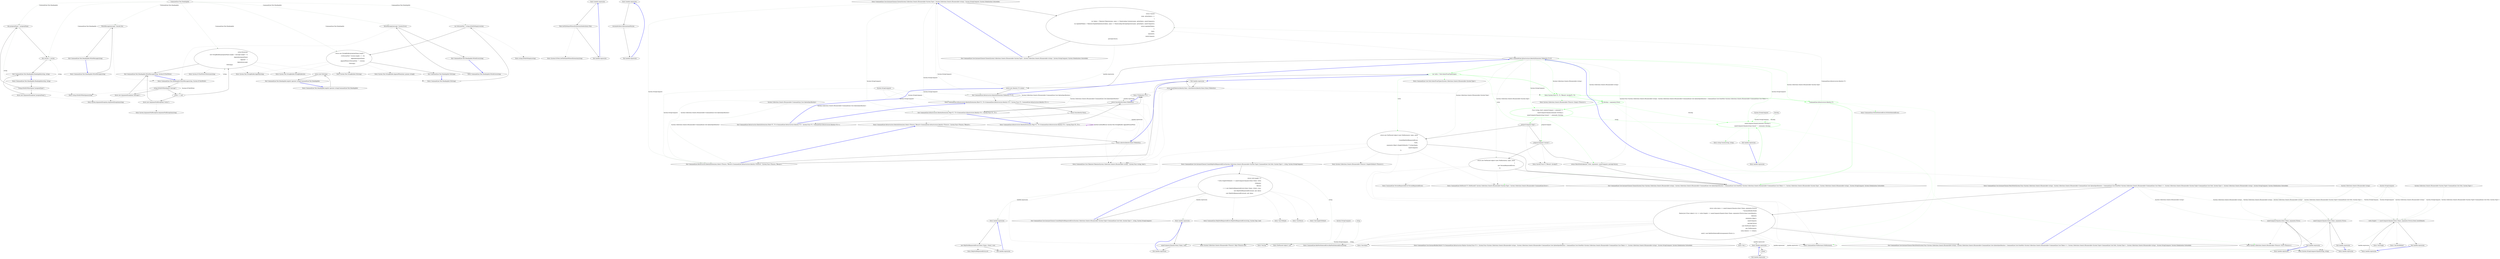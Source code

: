 digraph  {
n42 [label="CommandLine.Text.HeadingInfo", span=""];
n0 [label="Entry CommandLine.Text.HeadingInfo.HeadingInfo(string, string)", span="27-27", cluster="CommandLine.Text.HeadingInfo.HeadingInfo(string, string)"];
n1 [label="string.IsNullOrWhiteSpace(''programName'')", span="29-29", cluster="CommandLine.Text.HeadingInfo.HeadingInfo(string, string)"];
n3 [label="this.programName = programName", span="31-31", cluster="CommandLine.Text.HeadingInfo.HeadingInfo(string, string)"];
n4 [label="this.version = version", span="32-32", cluster="CommandLine.Text.HeadingInfo.HeadingInfo(string, string)"];
n2 [label="throw new ArgumentException(''programName'');", span="29-29", cluster="CommandLine.Text.HeadingInfo.HeadingInfo(string, string)"];
n6 [label="Entry string.IsNullOrWhiteSpace(string)", span="0-0", cluster="string.IsNullOrWhiteSpace(string)"];
n5 [label="Exit CommandLine.Text.HeadingInfo.HeadingInfo(string, string)", span="27-27", cluster="CommandLine.Text.HeadingInfo.HeadingInfo(string, string)"];
n7 [label="Entry System.ArgumentException.ArgumentException(string)", span="0-0", cluster="System.ArgumentException.ArgumentException(string)"];
n8 [label="Entry lambda expression", span="59-59", cluster="lambda expression"];
n9 [label="Path.GetFileNameWithoutExtension(titleAttribute.Title)", span="59-59", cluster="lambda expression"];
n10 [label="Exit lambda expression", span="59-59", cluster="lambda expression"];
n11 [label="Entry System.IO.Path.GetFileNameWithoutExtension(string)", span="0-0", cluster="System.IO.Path.GetFileNameWithoutExtension(string)"];
n12 [label="Entry lambda expression", span="63-63", cluster="lambda expression"];
n13 [label="versionAttribute.InformationalVersion", span="63-63", cluster="lambda expression"];
n14 [label="Exit lambda expression", span="63-63", cluster="lambda expression"];
n15 [label="Entry CommandLine.Text.HeadingInfo.implicit operator string(CommandLine.Text.HeadingInfo)", span="74-74", cluster="CommandLine.Text.HeadingInfo.implicit operator string(CommandLine.Text.HeadingInfo)"];
n16 [label="return info.ToString();", span="76-76", cluster="CommandLine.Text.HeadingInfo.implicit operator string(CommandLine.Text.HeadingInfo)"];
n17 [label="Exit CommandLine.Text.HeadingInfo.implicit operator string(CommandLine.Text.HeadingInfo)", span="74-74", cluster="CommandLine.Text.HeadingInfo.implicit operator string(CommandLine.Text.HeadingInfo)"];
n18 [label="Entry CommandLine.Text.HeadingInfo.ToString()", span="83-83", cluster="CommandLine.Text.HeadingInfo.ToString()"];
n19 [label="var isVersionNull = string.IsNullOrEmpty(version)", span="85-85", cluster="CommandLine.Text.HeadingInfo.ToString()"];
n20 [label="return new StringBuilder(programName.Length +\r\n                    (!isVersionNull ? version.Length + 1 : 0))\r\n                .Append(programName)\r\n                .AppendWhen(!isVersionNull, '' '', version)\r\n                .ToString();", span="86-90", cluster="CommandLine.Text.HeadingInfo.ToString()"];
n22 [label="Entry string.IsNullOrEmpty(string)", span="0-0", cluster="string.IsNullOrEmpty(string)"];
n21 [label="Exit CommandLine.Text.HeadingInfo.ToString()", span="83-83", cluster="CommandLine.Text.HeadingInfo.ToString()"];
n23 [label="Entry System.Text.StringBuilder.StringBuilder(int)", span="0-0", cluster="System.Text.StringBuilder.StringBuilder(int)"];
n24 [label="Entry System.Text.StringBuilder.Append(string)", span="0-0", cluster="System.Text.StringBuilder.Append(string)"];
n25 [label="Entry System.Text.StringBuilder.AppendWhen(bool, params string[])", span="9-9", cluster="System.Text.StringBuilder.AppendWhen(bool, params string[])"];
n26 [label="Entry System.Text.StringBuilder.ToString()", span="0-0", cluster="System.Text.StringBuilder.ToString()"];
n27 [label="Entry CommandLine.Text.HeadingInfo.WriteMessage(string, System.IO.TextWriter)", span="101-101", cluster="CommandLine.Text.HeadingInfo.WriteMessage(string, System.IO.TextWriter)"];
n28 [label="string.IsNullOrWhiteSpace(''message'')", span="103-103", cluster="CommandLine.Text.HeadingInfo.WriteMessage(string, System.IO.TextWriter)"];
n30 [label="writer == null", span="104-104", cluster="CommandLine.Text.HeadingInfo.WriteMessage(string, System.IO.TextWriter)"];
n32 [label="writer.WriteLine(\r\n                new StringBuilder(programName.Length + message.Length + 2)\r\n                    .Append(programName)\r\n                    .Append('': '')\r\n                    .Append(message)\r\n                    .ToString())", span="106-111", cluster="CommandLine.Text.HeadingInfo.WriteMessage(string, System.IO.TextWriter)"];
n29 [label="throw new ArgumentException(''message'');", span="103-103", cluster="CommandLine.Text.HeadingInfo.WriteMessage(string, System.IO.TextWriter)"];
n31 [label="throw new ArgumentNullException(''writer'');", span="104-104", cluster="CommandLine.Text.HeadingInfo.WriteMessage(string, System.IO.TextWriter)"];
n33 [label="Exit CommandLine.Text.HeadingInfo.WriteMessage(string, System.IO.TextWriter)", span="101-101", cluster="CommandLine.Text.HeadingInfo.WriteMessage(string, System.IO.TextWriter)"];
n34 [label="Entry System.ArgumentNullException.ArgumentNullException(string)", span="0-0", cluster="System.ArgumentNullException.ArgumentNullException(string)"];
n35 [label="Entry System.IO.TextWriter.WriteLine(string)", span="0-0", cluster="System.IO.TextWriter.WriteLine(string)"];
n36 [label="Entry CommandLine.Text.HeadingInfo.WriteMessage(string)", span="120-120", cluster="CommandLine.Text.HeadingInfo.WriteMessage(string)"];
n37 [label="WriteMessage(message, Console.Out)", span="122-122", cluster="CommandLine.Text.HeadingInfo.WriteMessage(string)"];
n38 [label="Exit CommandLine.Text.HeadingInfo.WriteMessage(string)", span="120-120", cluster="CommandLine.Text.HeadingInfo.WriteMessage(string)"];
n39 [label="Entry CommandLine.Text.HeadingInfo.WriteError(string)", span="131-131", cluster="CommandLine.Text.HeadingInfo.WriteError(string)"];
n40 [label="WriteMessage(message, Console.Error)", span="133-133", cluster="CommandLine.Text.HeadingInfo.WriteError(string)"];
n41 [label="Exit CommandLine.Text.HeadingInfo.WriteError(string)", span="131-131", cluster="CommandLine.Text.HeadingInfo.WriteError(string)"];
m0_0 [label="Entry CommandLine.Core.InstanceChooser.Choose(System.Collections.Generic.IEnumerable<System.Type>, System.Collections.Generic.IEnumerable<string>, System.StringComparer, System.Globalization.CultureInfo)", span="12-12", cluster="CommandLine.Core.InstanceChooser.Choose(System.Collections.Generic.IEnumerable<System.Type>, System.Collections.Generic.IEnumerable<string>, System.StringComparer, System.Globalization.CultureInfo)", file="StringBuilderExtensions.cs"];
m0_1 [label="return Choose(\r\n                (args, optionSpecs) =>\r\n                    {\r\n                        var tokens = Tokenizer.Tokenize(args, name => NameLookup.Contains(name, optionSpecs, nameComparer));\r\n                        var explodedTokens = Tokenizer.ExplodeOptionList(tokens, name => NameLookup.HavingSeparator(name, optionSpecs, nameComparer));\r\n                        return explodedTokens;\r\n                    },\r\n                types,\r\n                arguments,\r\n                nameComparer,\r\n                parsingCulture);", span="18-28", cluster="CommandLine.Core.InstanceChooser.Choose(System.Collections.Generic.IEnumerable<System.Type>, System.Collections.Generic.IEnumerable<string>, System.StringComparer, System.Globalization.CultureInfo)", file="StringBuilderExtensions.cs"];
m0_2 [label="Exit CommandLine.Core.InstanceChooser.Choose(System.Collections.Generic.IEnumerable<System.Type>, System.Collections.Generic.IEnumerable<string>, System.StringComparer, System.Globalization.CultureInfo)", span="12-12", cluster="CommandLine.Core.InstanceChooser.Choose(System.Collections.Generic.IEnumerable<System.Type>, System.Collections.Generic.IEnumerable<string>, System.StringComparer, System.Globalization.CultureInfo)", file="StringBuilderExtensions.cs"];
m0_71 [label="Entry Unk.SingleOrDefault", span="", cluster="Unk.SingleOrDefault", file="StringBuilderExtensions.cs"];
m0_10 [label="Entry CommandLine.Infrastructure.IdentityExtensions.Map<T1, T2>(CommandLine.Infrastructure.Identity<T1>, System.Func<T1, T2>)", span="33-33", cluster="CommandLine.Infrastructure.IdentityExtensions.Map<T1, T2>(CommandLine.Infrastructure.Identity<T1>, System.Func<T1, T2>)", file="StringBuilderExtensions.cs"];
m0_31 [label="Entry System.Collections.Generic.IEnumerable<TSource>.Empty<TSource>()", span="62-62", cluster="System.Collections.Generic.IEnumerable<TSource>.Empty<TSource>()", file="StringBuilderExtensions.cs"];
m0_50 [label="Entry Unk.>", span="", cluster="Unk.>", file="StringBuilderExtensions.cs"];
m0_49 [label="Entry Unk.Any", span="", cluster="Unk.Any", file="StringBuilderExtensions.cs"];
m0_18 [label="return resultSelector(identity.Value, valueSelector(identity.Value).Value).ToIdentity();", span="49-49", cluster="CommandLine.Infrastructure.IdentityExtensions.SelectMany<TSource, TValue, TResult>(CommandLine.Infrastructure.Identity<TSource>, System.Func<TSource, CommandLine.Infrastructure.Identity<TValue>>, System.Func<TSource, TValue, TResult>)", file="StringBuilderExtensions.cs"];
m0_36 [label="Entry System.Func<T, TResult>.Invoke(T)", span="0-0", cluster="System.Func<T, TResult>.Invoke(T)", file="StringBuilderExtensions.cs"];
m0_9 [label="Entry CommandLine.Core.Tokenizer.Tokenize(System.Collections.Generic.IEnumerable<string>, System.Func<string, bool>)", span="11-11", cluster="CommandLine.Core.Tokenizer.Tokenize(System.Collections.Generic.IEnumerable<string>, System.Func<string, bool>)", file="StringBuilderExtensions.cs"];
m0_32 [label="Entry CommandLine.NotParsed<T>.NotParsed(T, System.Collections.Generic.IEnumerable<System.Type>, System.Collections.Generic.IEnumerable<CommandLine.Error>)", span="136-136", cluster="CommandLine.NotParsed<T>.NotParsed(T, System.Collections.Generic.IEnumerable<System.Type>, System.Collections.Generic.IEnumerable<CommandLine.Error>)", file="StringBuilderExtensions.cs"];
m0_39 [label="Entry CommandLine.Core.InstanceChooser.CreateHelpVerbRequestedError(System.Collections.Generic.IEnumerable<System.Tuple<CommandLine.Core.Verb, System.Type>>, string, System.StringComparer)", span="93-93", cluster="CommandLine.Core.InstanceChooser.CreateHelpVerbRequestedError(System.Collections.Generic.IEnumerable<System.Tuple<CommandLine.Core.Verb, System.Type>>, string, System.StringComparer)", file="StringBuilderExtensions.cs"];
m0_69 [label="return verb.Length > 0\r\n                      ? verbs.SingleOrDefault(v => nameComparer.Equals(v.Item1.Name, verb))\r\n                             .ToMaybe()\r\n                             .Return(\r\n                                 v => new HelpVerbRequestedError(v.Item1.Name, v.Item2, true),\r\n                                 new HelpVerbRequestedError(null, null, false))\r\n                      : new HelpVerbRequestedError(null, null, false);", span="98-104", cluster="CommandLine.Core.InstanceChooser.CreateHelpVerbRequestedError(System.Collections.Generic.IEnumerable<System.Tuple<CommandLine.Core.Verb, System.Type>>, string, System.StringComparer)", file="StringBuilderExtensions.cs"];
m0_70 [label="Exit CommandLine.Core.InstanceChooser.CreateHelpVerbRequestedError(System.Collections.Generic.IEnumerable<System.Tuple<CommandLine.Core.Verb, System.Type>>, string, System.StringComparer)", span="93-93", cluster="CommandLine.Core.InstanceChooser.CreateHelpVerbRequestedError(System.Collections.Generic.IEnumerable<System.Tuple<CommandLine.Core.Verb, System.Type>>, string, System.StringComparer)", file="StringBuilderExtensions.cs"];
m0_52 [label="Entry NotParsed<object>.cstr", span="", cluster="NotParsed<object>.cstr", file="StringBuilderExtensions.cs"];
m0_54 [label="Entry CommandLine.BadVerbSelectedError.BadVerbSelectedError(string)", span="346-346", cluster="CommandLine.BadVerbSelectedError.BadVerbSelectedError(string)", file="StringBuilderExtensions.cs"];
m0_73 [label="Entry CommandLine.HelpVerbRequestedError.HelpVerbRequestedError(string, System.Type, bool)", span="372-372", cluster="CommandLine.HelpVerbRequestedError.HelpVerbRequestedError(string, System.Type, bool)", file="StringBuilderExtensions.cs"];
m0_17 [label="Exit lambda expression", span="22-22", cluster="lambda expression", file="StringBuilderExtensions.cs"];
m0_19 [label="var verbs = Verb.SelectFromTypes(types)", span="38-38", cluster="CommandLine.Core.InstanceChooser.Choose(System.Func<System.Collections.Generic.IEnumerable<string>, System.Collections.Generic.IEnumerable<CommandLine.Core.OptionSpecification>, CommandLine.Core.StatePair<System.Collections.Generic.IEnumerable<CommandLine.Core.Token>>>, System.Collections.Generic.IEnumerable<System.Type>, System.Collections.Generic.IEnumerable<string>, System.StringComparer, System.Globalization.CultureInfo)", file="StringBuilderExtensions.cs", color=green, community=0];
m0_3 [label="Entry CommandLine.Infrastructure.IdentityExtensions.ToIdentity<T>(T)", span="23-23", cluster="CommandLine.Infrastructure.IdentityExtensions.ToIdentity<T>(T)", file="StringBuilderExtensions.cs"];
m0_20 [label="Entry System.Func<T1, T2, TResult>.Invoke(T1, T2)", span="0-0", cluster="System.Func<T1, T2, TResult>.Invoke(T1, T2)", color=green, community=0, file="StringBuilderExtensions.cs"];
m0_25 [label="return new NotParsed<object>(new NullInstance(), types, new[]\r\n                    {\r\n                        CreateHelpVerbRequestedError(\r\n                            verbs,\r\n                            arguments.Skip(1).SingleOrDefault() ?? string.Empty,\r\n                            nameComparer)\r\n                    });", span="53-59", cluster="CommandLine.Core.InstanceChooser.Choose(System.Func<System.Collections.Generic.IEnumerable<string>, System.Collections.Generic.IEnumerable<CommandLine.Core.OptionSpecification>, CommandLine.Core.StatePair<System.Collections.Generic.IEnumerable<CommandLine.Core.Token>>>, System.Collections.Generic.IEnumerable<System.Type>, System.Collections.Generic.IEnumerable<string>, System.StringComparer, System.Globalization.CultureInfo)", file="StringBuilderExtensions.cs"];
m0_28 [label="return MatchVerb(tokenizer, verbs, arguments, nameComparer, parsingCulture);", span="70-70", cluster="CommandLine.Core.InstanceChooser.Choose(System.Func<System.Collections.Generic.IEnumerable<string>, System.Collections.Generic.IEnumerable<CommandLine.Core.OptionSpecification>, CommandLine.Core.StatePair<System.Collections.Generic.IEnumerable<CommandLine.Core.Token>>>, System.Collections.Generic.IEnumerable<System.Type>, System.Collections.Generic.IEnumerable<string>, System.StringComparer, System.Globalization.CultureInfo)", file="StringBuilderExtensions.cs"];
m0_21 [label="CommandLine.Infrastructure.Identity<T>", span="", cluster="CommandLine.Core.InstanceChooser.Choose(System.Func<System.Collections.Generic.IEnumerable<string>, System.Collections.Generic.IEnumerable<CommandLine.Core.OptionSpecification>, CommandLine.Core.StatePair<System.Collections.Generic.IEnumerable<CommandLine.Core.Token>>>, System.Collections.Generic.IEnumerable<System.Type>, System.Collections.Generic.IEnumerable<string>, System.StringComparer, System.Globalization.CultureInfo)", color=green, community=0, file="StringBuilderExtensions.cs"];
m0_22 [label="var firstArg = arguments.First()", span="45-45", cluster="CommandLine.Core.InstanceChooser.Choose(System.Func<System.Collections.Generic.IEnumerable<string>, System.Collections.Generic.IEnumerable<CommandLine.Core.OptionSpecification>, CommandLine.Core.StatePair<System.Collections.Generic.IEnumerable<CommandLine.Core.Token>>>, System.Collections.Generic.IEnumerable<System.Type>, System.Collections.Generic.IEnumerable<string>, System.StringComparer, System.Globalization.CultureInfo)", color=green, community=0, file="StringBuilderExtensions.cs"];
m0_23 [label="Func<string, bool> preprocCompare = command =>\r\n                    nameComparer.Equals(command, firstArg) ||\r\n                    nameComparer.Equals(string.Concat(''--'', command), firstArg)", span="47-49", cluster="CommandLine.Core.InstanceChooser.Choose(System.Func<System.Collections.Generic.IEnumerable<string>, System.Collections.Generic.IEnumerable<CommandLine.Core.OptionSpecification>, CommandLine.Core.StatePair<System.Collections.Generic.IEnumerable<CommandLine.Core.Token>>>, System.Collections.Generic.IEnumerable<System.Type>, System.Collections.Generic.IEnumerable<string>, System.StringComparer, System.Globalization.CultureInfo)", color=green, community=0, file="StringBuilderExtensions.cs"];
m0_24 [label="preprocCompare(''help'')", span="51-51", cluster="CommandLine.Core.InstanceChooser.Choose(System.Func<System.Collections.Generic.IEnumerable<string>, System.Collections.Generic.IEnumerable<CommandLine.Core.OptionSpecification>, CommandLine.Core.StatePair<System.Collections.Generic.IEnumerable<CommandLine.Core.Token>>>, System.Collections.Generic.IEnumerable<System.Type>, System.Collections.Generic.IEnumerable<string>, System.StringComparer, System.Globalization.CultureInfo)", file="StringBuilderExtensions.cs"];
m0_26 [label="preprocCompare(''version'')", span="62-62", cluster="CommandLine.Core.InstanceChooser.Choose(System.Func<System.Collections.Generic.IEnumerable<string>, System.Collections.Generic.IEnumerable<CommandLine.Core.OptionSpecification>, CommandLine.Core.StatePair<System.Collections.Generic.IEnumerable<CommandLine.Core.Token>>>, System.Collections.Generic.IEnumerable<System.Type>, System.Collections.Generic.IEnumerable<string>, System.StringComparer, System.Globalization.CultureInfo)", file="StringBuilderExtensions.cs"];
m0_27 [label="return new NotParsed<object>(new NullInstance(), types, new[]\r\n                    {\r\n                        new VersionRequestedError()\r\n                    });", span="64-67", cluster="CommandLine.Core.InstanceChooser.Choose(System.Func<System.Collections.Generic.IEnumerable<string>, System.Collections.Generic.IEnumerable<CommandLine.Core.OptionSpecification>, CommandLine.Core.StatePair<System.Collections.Generic.IEnumerable<CommandLine.Core.Token>>>, System.Collections.Generic.IEnumerable<System.Type>, System.Collections.Generic.IEnumerable<string>, System.StringComparer, System.Globalization.CultureInfo)", file="StringBuilderExtensions.cs"];
m0_29 [label="Exit CommandLine.Core.InstanceChooser.Choose(System.Func<System.Collections.Generic.IEnumerable<string>, System.Collections.Generic.IEnumerable<CommandLine.Core.OptionSpecification>, CommandLine.Core.StatePair<System.Collections.Generic.IEnumerable<CommandLine.Core.Token>>>, System.Collections.Generic.IEnumerable<System.Type>, System.Collections.Generic.IEnumerable<string>, System.StringComparer, System.Globalization.CultureInfo)", span="31-31", cluster="CommandLine.Core.InstanceChooser.Choose(System.Func<System.Collections.Generic.IEnumerable<string>, System.Collections.Generic.IEnumerable<CommandLine.Core.OptionSpecification>, CommandLine.Core.StatePair<System.Collections.Generic.IEnumerable<CommandLine.Core.Token>>>, System.Collections.Generic.IEnumerable<System.Type>, System.Collections.Generic.IEnumerable<string>, System.StringComparer, System.Globalization.CultureInfo)", file="StringBuilderExtensions.cs"];
m0_14 [label="Entry CommandLine.Infrastructure.IdentityExtensions.Select<TSource, TResult>(CommandLine.Infrastructure.Identity<TSource>, System.Func<TSource, TResult>)", span="38-38", cluster="CommandLine.Infrastructure.IdentityExtensions.Select<TSource, TResult>(CommandLine.Infrastructure.Identity<TSource>, System.Func<TSource, TResult>)", file="StringBuilderExtensions.cs"];
m0_40 [label="Entry CommandLine.VersionRequestedError.VersionRequestedError()", span="421-421", cluster="CommandLine.VersionRequestedError.VersionRequestedError()", file="StringBuilderExtensions.cs"];
m0_45 [label="Entry System.StringComparer.Equals(string, string)", span="0-0", cluster="System.StringComparer.Equals(string, string)", file="StringBuilderExtensions.cs"];
m0_72 [label="Entry Unk.ToMaybe", span="", cluster="Unk.ToMaybe", file="StringBuilderExtensions.cs"];
m0_61 [label="Entry Unk.Single", span="", cluster="Unk.Single", file="StringBuilderExtensions.cs"];
m0_46 [label="Entry string.Concat(string, string)", span="0-0", cluster="string.Concat(string, string)", file="StringBuilderExtensions.cs"];
m0_15 [label="return selector(identity.Value).ToIdentity();", span="41-41", cluster="CommandLine.Infrastructure.IdentityExtensions.Select<TSource, TResult>(CommandLine.Infrastructure.Identity<TSource>, System.Func<TSource, TResult>)", file="StringBuilderExtensions.cs"];
m0_43 [label="nameComparer.Equals(command, firstArg) ||\r\n                    nameComparer.Equals(string.Concat(''--'', command), firstArg)", span="48-49", cluster="lambda expression", color=green, community=0, file="StringBuilderExtensions.cs"];
m0_42 [label="Entry lambda expression", span="47-49", cluster="lambda expression", file="StringBuilderExtensions.cs"];
m0_44 [label="Exit lambda expression", span="47-49", cluster="lambda expression", file="StringBuilderExtensions.cs"];
m0_56 [label="nameComparer.Equals(a.Item1.Name, arguments.First())", span="80-80", cluster="lambda expression", file="StringBuilderExtensions.cs"];
m0_64 [label="nameComparer.Equals(v.Item1.Name, arguments.First())", span="82-82", cluster="lambda expression", file="StringBuilderExtensions.cs"];
m0_76 [label="nameComparer.Equals(v.Item1.Name, verb)", span="99-99", cluster="lambda expression", file="StringBuilderExtensions.cs"];
m0_4 [label="return new Identity<T>(value);", span="25-25", cluster="CommandLine.Infrastructure.IdentityExtensions.ToIdentity<T>(T)", file="StringBuilderExtensions.cs"];
m0_59 [label="verbs.Single(v => nameComparer.Equals(v.Item1.Name, arguments.First())).Item2.AutoDefault()", span="82-82", cluster="lambda expression", file="StringBuilderExtensions.cs"];
m0_55 [label="Entry lambda expression", span="80-80", cluster="lambda expression", file="StringBuilderExtensions.cs"];
m0_58 [label="Entry lambda expression", span="82-82", cluster="lambda expression", file="StringBuilderExtensions.cs"];
m0_66 [label="Entry lambda expression", span="89-89", cluster="lambda expression", file="StringBuilderExtensions.cs"];
m0_57 [label="Exit lambda expression", span="80-80", cluster="lambda expression", file="StringBuilderExtensions.cs"];
m0_63 [label="Entry lambda expression", span="82-82", cluster="lambda expression", file="StringBuilderExtensions.cs"];
m0_65 [label="Exit lambda expression", span="82-82", cluster="lambda expression", file="StringBuilderExtensions.cs"];
m0_75 [label="Entry lambda expression", span="99-99", cluster="lambda expression", file="StringBuilderExtensions.cs"];
m0_77 [label="Exit lambda expression", span="99-99", cluster="lambda expression", file="StringBuilderExtensions.cs"];
m0_5 [label="Exit CommandLine.Infrastructure.IdentityExtensions.ToIdentity<T>(T)", span="23-23", cluster="CommandLine.Infrastructure.IdentityExtensions.ToIdentity<T>(T)", file="StringBuilderExtensions.cs"];
m0_12 [label="Exit CommandLine.Infrastructure.IdentityExtensions.Map<T1, T2>(CommandLine.Infrastructure.Identity<T1>, System.Func<T1, T2>)", span="33-33", cluster="CommandLine.Infrastructure.IdentityExtensions.Map<T1, T2>(CommandLine.Infrastructure.Identity<T1>, System.Func<T1, T2>)", file="StringBuilderExtensions.cs"];
m0_6 [label="Entry CommandLine.Infrastructure.IdentityExtensions.Bind<T1, T2>(CommandLine.Infrastructure.Identity<T1>, System.Func<T1, CommandLine.Infrastructure.Identity<T2>>)", span="28-28", cluster="CommandLine.Infrastructure.IdentityExtensions.Bind<T1, T2>(CommandLine.Infrastructure.Identity<T1>, System.Func<T1, CommandLine.Infrastructure.Identity<T2>>)", file="StringBuilderExtensions.cs"];
m0_16 [label="Exit CommandLine.Infrastructure.IdentityExtensions.Select<TSource, TResult>(CommandLine.Infrastructure.Identity<TSource>, System.Func<TSource, TResult>)", span="38-38", cluster="CommandLine.Infrastructure.IdentityExtensions.Select<TSource, TResult>(CommandLine.Infrastructure.Identity<TSource>, System.Func<TSource, TResult>)", file="StringBuilderExtensions.cs"];
m0_8 [label="Exit CommandLine.Infrastructure.IdentityExtensions.Bind<T1, T2>(CommandLine.Infrastructure.Identity<T1>, System.Func<T1, CommandLine.Infrastructure.Identity<T2>>)", span="28-28", cluster="CommandLine.Infrastructure.IdentityExtensions.Bind<T1, T2>(CommandLine.Infrastructure.Identity<T1>, System.Func<T1, CommandLine.Infrastructure.Identity<T2>>)", file="StringBuilderExtensions.cs"];
m0_78 [label="Entry lambda expression", span="102-102", cluster="lambda expression", file="StringBuilderExtensions.cs"];
m0_60 [label="Exit lambda expression", span="82-82", cluster="lambda expression", file="StringBuilderExtensions.cs"];
m0_68 [label="Exit lambda expression", span="89-89", cluster="lambda expression", file="StringBuilderExtensions.cs"];
m0_67 [label="v.Item2", span="89-89", cluster="lambda expression", file="StringBuilderExtensions.cs"];
m0_11 [label="return func(identity.Value).ToIdentity();", span="35-35", cluster="CommandLine.Infrastructure.IdentityExtensions.Map<T1, T2>(CommandLine.Infrastructure.Identity<T1>, System.Func<T1, T2>)", file="StringBuilderExtensions.cs"];
m0_13 [label="Entry T.ToIdentity<T>()", span="23-23", cluster="T.ToIdentity<T>()", file="StringBuilderExtensions.cs"];
m0_7 [label="return func(identity.Value);", span="30-30", cluster="CommandLine.Infrastructure.IdentityExtensions.Bind<T1, T2>(CommandLine.Infrastructure.Identity<T1>, System.Func<T1, CommandLine.Infrastructure.Identity<T2>>)", file="StringBuilderExtensions.cs"];
m0_79 [label="new HelpVerbRequestedError(v.Item1.Name, v.Item2, true)", span="102-102", cluster="lambda expression", file="StringBuilderExtensions.cs"];
m0_80 [label="Exit lambda expression", span="102-102", cluster="lambda expression", file="StringBuilderExtensions.cs"];
m0_35 [label="Entry System.Collections.Generic.IEnumerable<TSource>.First<TSource>()", span="0-0", cluster="System.Collections.Generic.IEnumerable<TSource>.First<TSource>()", file="StringBuilderExtensions.cs"];
m0_37 [label="Entry System.Collections.Generic.IEnumerable<TSource>.Skip<TSource>(int)", span="0-0", cluster="System.Collections.Generic.IEnumerable<TSource>.Skip<TSource>(int)", file="StringBuilderExtensions.cs"];
m0_53 [label="Entry Unk.Select", span="", cluster="Unk.Select", file="StringBuilderExtensions.cs"];
m0_34 [label="Entry CommandLine.NoVerbSelectedError.NoVerbSelectedError()", span="410-410", cluster="CommandLine.NoVerbSelectedError.NoVerbSelectedError()", file="StringBuilderExtensions.cs"];
m0_41 [label="Entry CommandLine.Core.InstanceChooser.MatchVerb(System.Func<System.Collections.Generic.IEnumerable<string>, System.Collections.Generic.IEnumerable<CommandLine.Core.OptionSpecification>, CommandLine.Core.StatePair<System.Collections.Generic.IEnumerable<CommandLine.Core.Token>>>, System.Collections.Generic.IEnumerable<System.Tuple<CommandLine.Core.Verb, System.Type>>, System.Collections.Generic.IEnumerable<string>, System.StringComparer, System.Globalization.CultureInfo)", span="73-73", cluster="CommandLine.Core.InstanceChooser.MatchVerb(System.Func<System.Collections.Generic.IEnumerable<string>, System.Collections.Generic.IEnumerable<CommandLine.Core.OptionSpecification>, CommandLine.Core.StatePair<System.Collections.Generic.IEnumerable<CommandLine.Core.Token>>>, System.Collections.Generic.IEnumerable<System.Tuple<CommandLine.Core.Verb, System.Type>>, System.Collections.Generic.IEnumerable<string>, System.StringComparer, System.Globalization.CultureInfo)", file="StringBuilderExtensions.cs"];
m0_47 [label="return verbs.Any(a => nameComparer.Equals(a.Item1.Name, arguments.First()))\r\n                ? InstanceBuilder.Build(\r\n                    Maybe.Just<Func<object>>(() => verbs.Single(v => nameComparer.Equals(v.Item1.Name, arguments.First())).Item2.AutoDefault()),\r\n                    tokenizer,\r\n                    arguments.Skip(1),\r\n                    nameComparer,\r\n                    parsingCulture)\r\n                : new NotParsed<object>(\r\n                    new NullInstance(),\r\n                    verbs.Select(v => v.Item2),\r\n                    new[] { new BadVerbSelectedError(arguments.First()) });", span="80-90", cluster="CommandLine.Core.InstanceChooser.MatchVerb(System.Func<System.Collections.Generic.IEnumerable<string>, System.Collections.Generic.IEnumerable<CommandLine.Core.OptionSpecification>, CommandLine.Core.StatePair<System.Collections.Generic.IEnumerable<CommandLine.Core.Token>>>, System.Collections.Generic.IEnumerable<System.Tuple<CommandLine.Core.Verb, System.Type>>, System.Collections.Generic.IEnumerable<string>, System.StringComparer, System.Globalization.CultureInfo)", file="StringBuilderExtensions.cs"];
m0_48 [label="Exit CommandLine.Core.InstanceChooser.MatchVerb(System.Func<System.Collections.Generic.IEnumerable<string>, System.Collections.Generic.IEnumerable<CommandLine.Core.OptionSpecification>, CommandLine.Core.StatePair<System.Collections.Generic.IEnumerable<CommandLine.Core.Token>>>, System.Collections.Generic.IEnumerable<System.Tuple<CommandLine.Core.Verb, System.Type>>, System.Collections.Generic.IEnumerable<string>, System.StringComparer, System.Globalization.CultureInfo)", span="73-73", cluster="CommandLine.Core.InstanceChooser.MatchVerb(System.Func<System.Collections.Generic.IEnumerable<string>, System.Collections.Generic.IEnumerable<CommandLine.Core.OptionSpecification>, CommandLine.Core.StatePair<System.Collections.Generic.IEnumerable<CommandLine.Core.Token>>>, System.Collections.Generic.IEnumerable<System.Tuple<CommandLine.Core.Verb, System.Type>>, System.Collections.Generic.IEnumerable<string>, System.StringComparer, System.Globalization.CultureInfo)", file="StringBuilderExtensions.cs"];
m0_74 [label="Entry Unk.Return", span="", cluster="Unk.Return", file="StringBuilderExtensions.cs"];
m0_62 [label="Entry Unk.AutoDefault", span="", cluster="Unk.AutoDefault", file="StringBuilderExtensions.cs"];
m0_33 [label="Entry CommandLine.NullInstance.NullInstance()", span="9-9", cluster="CommandLine.NullInstance.NullInstance()", file="StringBuilderExtensions.cs"];
m0_51 [label="Entry CommandLine.Core.InstanceBuilder.Build<T>(CommandLine.Infrastructure.Maybe<System.Func<T>>, System.Func<System.Collections.Generic.IEnumerable<string>, System.Collections.Generic.IEnumerable<CommandLine.Core.OptionSpecification>, CommandLine.Core.StatePair<System.Collections.Generic.IEnumerable<CommandLine.Core.Token>>>, System.Collections.Generic.IEnumerable<string>, System.StringComparer, System.Globalization.CultureInfo)", span="34-34", cluster="CommandLine.Core.InstanceBuilder.Build<T>(CommandLine.Infrastructure.Maybe<System.Func<T>>, System.Func<System.Collections.Generic.IEnumerable<string>, System.Collections.Generic.IEnumerable<CommandLine.Core.OptionSpecification>, CommandLine.Core.StatePair<System.Collections.Generic.IEnumerable<CommandLine.Core.Token>>>, System.Collections.Generic.IEnumerable<string>, System.StringComparer, System.Globalization.CultureInfo)", file="StringBuilderExtensions.cs"];
m0_30 [label="Entry CommandLine.Core.Verb.SelectFromTypes(System.Collections.Generic.IEnumerable<System.Type>)", span="40-40", cluster="CommandLine.Core.Verb.SelectFromTypes(System.Collections.Generic.IEnumerable<System.Type>)", file="StringBuilderExtensions.cs"];
m0_38 [label="Entry System.Collections.Generic.IEnumerable<TSource>.SingleOrDefault<TSource>()", span="0-0", cluster="System.Collections.Generic.IEnumerable<TSource>.SingleOrDefault<TSource>()", file="StringBuilderExtensions.cs"];
m0_81 [label="Entry HelpVerbRequestedError.cstr", span="", cluster="HelpVerbRequestedError.cstr", file="StringBuilderExtensions.cs"];
m0_84 [label="System.StringComparer", span="", file="StringBuilderExtensions.cs"];
m0_85 [label=firstArg, span="", file="StringBuilderExtensions.cs"];
m0_86 [label="System.Collections.Generic.IEnumerable<string>", span="", file="StringBuilderExtensions.cs"];
m0_87 [label="System.StringComparer", span="", file="StringBuilderExtensions.cs"];
m0_89 [label=string, span="", file="StringBuilderExtensions.cs"];
m0_90 [label="System.StringComparer", span="", file="StringBuilderExtensions.cs"];
m0_88 [label="System.Collections.Generic.IEnumerable<System.Tuple<CommandLine.Core.Verb, System.Type>>", span="", file="StringBuilderExtensions.cs"];
m0_82 [label="System.StringComparer", span="", file="StringBuilderExtensions.cs"];
m0_83 [label="System.Collections.Generic.IEnumerable<CommandLine.Core.OptionSpecification>", span="", file="StringBuilderExtensions.cs"];
n42 -> n3  [key=1, style=dashed, color=darkseagreen4, label="CommandLine.Text.HeadingInfo"];
n42 -> n4  [key=1, style=dashed, color=darkseagreen4, label="CommandLine.Text.HeadingInfo"];
n42 -> n19  [key=1, style=dashed, color=darkseagreen4, label="CommandLine.Text.HeadingInfo"];
n42 -> n20  [key=1, style=dashed, color=darkseagreen4, label="CommandLine.Text.HeadingInfo"];
n42 -> n32  [key=1, style=dashed, color=darkseagreen4, label="CommandLine.Text.HeadingInfo"];
n42 -> n37  [key=1, style=dashed, color=darkseagreen4, label="CommandLine.Text.HeadingInfo"];
n42 -> n40  [key=1, style=dashed, color=darkseagreen4, label="CommandLine.Text.HeadingInfo"];
n0 -> n1  [key=0, style=solid];
n0 -> n3  [key=1, style=dashed, color=darkseagreen4, label=string];
n0 -> n4  [key=1, style=dashed, color=darkseagreen4, label=string];
n1 -> n2  [key=0, style=solid];
n1 -> n3  [key=0, style=solid];
n1 -> n6  [key=2, style=dotted];
n3 -> n4  [key=0, style=solid];
n4 -> n5  [key=0, style=solid];
n2 -> n5  [key=0, style=solid];
n2 -> n7  [key=2, style=dotted];
n5 -> n0  [key=0, style=bold, color=blue];
n8 -> n9  [key=0, style=solid];
n9 -> n10  [key=0, style=solid];
n9 -> n11  [key=2, style=dotted];
n10 -> n8  [key=0, style=bold, color=blue];
n12 -> n13  [key=0, style=solid];
n13 -> n14  [key=0, style=solid];
n14 -> n12  [key=0, style=bold, color=blue];
n15 -> n16  [key=0, style=solid];
n16 -> n17  [key=0, style=solid];
n16 -> n18  [key=2, style=dotted];
n17 -> n15  [key=0, style=bold, color=blue];
n18 -> n19  [key=0, style=solid];
n19 -> n20  [key=0, style=solid];
n19 -> n22  [key=2, style=dotted];
n20 -> n21  [key=0, style=solid];
n20 -> n23  [key=2, style=dotted];
n20 -> n24  [key=2, style=dotted];
n20 -> n25  [key=2, style=dotted];
n20 -> n26  [key=2, style=dotted];
n21 -> n18  [key=0, style=bold, color=blue];
n27 -> n28  [key=0, style=solid];
n27 -> n30  [key=1, style=dashed, color=darkseagreen4, label="System.IO.TextWriter"];
n27 -> n32  [key=1, style=dashed, color=darkseagreen4, label=string];
n28 -> n29  [key=0, style=solid];
n28 -> n30  [key=0, style=solid];
n28 -> n6  [key=2, style=dotted];
n30 -> n31  [key=0, style=solid];
n30 -> n32  [key=0, style=solid];
n32 -> n33  [key=0, style=solid];
n32 -> n23  [key=2, style=dotted];
n32 -> n24  [key=2, style=dotted];
n32 -> n26  [key=2, style=dotted];
n32 -> n35  [key=2, style=dotted];
n29 -> n33  [key=0, style=solid];
n29 -> n7  [key=2, style=dotted];
n31 -> n33  [key=0, style=solid];
n31 -> n34  [key=2, style=dotted];
n33 -> n27  [key=0, style=bold, color=blue];
n36 -> n37  [key=0, style=solid];
n37 -> n38  [key=0, style=solid];
n37 -> n27  [key=2, style=dotted];
n38 -> n36  [key=0, style=bold, color=blue];
n39 -> n40  [key=0, style=solid];
n40 -> n41  [key=0, style=solid];
n40 -> n27  [key=2, style=dotted];
n41 -> n39  [key=0, style=bold, color=blue];
m0_0 -> m0_1  [key=0, style=solid];
m0_0 -> m0_5  [key=1, style=dashed, color=darkseagreen4, label="System.StringComparer"];
m0_0 -> m0_12  [key=1, style=dashed, color=darkseagreen4, label="System.StringComparer"];
m0_0 -> m0_6  [key=1, style=dashed, color=darkseagreen4, label="System.StringComparer"];
m0_0 -> m0_16  [key=1, style=dashed, color=darkseagreen4, label="System.StringComparer"];
m0_1 -> m0_2  [key=0, style=solid];
m0_1 -> m0_3  [key=2, style=dotted];
m0_1 -> m0_4  [key=1, style=dashed, color=darkseagreen4, label="lambda expression"];
m0_2 -> m0_0  [key=0, style=bold, color=blue];
m0_10 -> m0_11  [key=0, style=solid];
m0_10 -> m0_10  [key=3, color=darkorchid, style=bold, label="method methodReturn System.Text.StringBuilder AppendFormatWhen"];
m0_18 -> m0_19  [key=0, style=solid];
m0_18 -> m0_9  [key=2, style=dotted];
m0_18 -> m0_20  [key=2, style=dotted];
m0_18 -> m0_13  [key=2, style=dotted];
m0_39 -> m0_69  [key=0, style=solid];
m0_39 -> m0_76  [key=1, style=dashed, color=darkseagreen4, label=string];
m0_69 -> m0_70  [key=0, style=solid];
m0_69 -> m0_71  [key=2, style=dotted];
m0_69 -> m0_72  [key=2, style=dotted];
m0_69 -> m0_73  [key=2, style=dotted];
m0_69 -> m0_74  [key=2, style=dotted];
m0_69 -> m0_75  [key=1, style=dashed, color=darkseagreen4, label="lambda expression"];
m0_69 -> m0_78  [key=1, style=dashed, color=darkseagreen4, label="lambda expression"];
m0_70 -> m0_39  [key=0, style=bold, color=blue];
m0_17 -> m0_18  [key=0, style=solid];
m0_17 -> m0_15  [key=0, style=bold, color=blue];
m0_19 -> m0_17  [key=0, style=bold, color=blue];
m0_19 -> m0_20  [key=0, style=solid, color=green];
m0_19 -> m0_30  [key=2, style=dotted, color=green];
m0_19 -> m0_25  [key=1, style=dashed, color=green, label=verbs];
m0_19 -> m0_28  [key=1, style=dashed, color=green, label=verbs];
m0_3 -> m0_19  [key=0, style=solid, color=green];
m0_3 -> m0_20  [key=1, style=dashed, color=green, label="System.Collections.Generic.IEnumerable<string>"];
m0_3 -> m0_21  [key=1, style=dashed, color=green, label="System.Collections.Generic.IEnumerable<System.Type>"];
m0_3 -> m0_22  [key=1, style=dashed, color=green, label="System.Collections.Generic.IEnumerable<string>"];
m0_3 -> m0_23  [key=1, style=dashed, color=green, label="System.StringComparer"];
m0_3 -> m0_43  [key=1, style=dashed, color=green, label="System.StringComparer"];
m0_3 -> m0_25  [key=1, style=dashed, color=darkseagreen4, label="System.Collections.Generic.IEnumerable<System.Type>"];
m0_3 -> m0_27  [key=1, style=dashed, color=darkseagreen4, label="System.Collections.Generic.IEnumerable<System.Type>"];
m0_3 -> m0_28  [key=1, style=dashed, color=darkseagreen4, label="System.Func<System.Collections.Generic.IEnumerable<string>, System.Collections.Generic.IEnumerable<CommandLine.Core.OptionSpecification>, CommandLine.Core.StatePair<System.Collections.Generic.IEnumerable<CommandLine.Core.Token>>>"];
m0_3 -> m0_4  [key=0, style=solid];
m0_20 -> m0_21  [key=0, style=solid, color=green];
m0_20 -> m0_22  [key=0, style=solid, color=green];
m0_20 -> m0_31  [key=2, style=dotted, color=green];
m0_25 -> m0_29  [key=0, style=solid];
m0_25 -> m0_32  [key=2, style=dotted];
m0_25 -> m0_33  [key=2, style=dotted];
m0_25 -> m0_37  [key=2, style=dotted];
m0_25 -> m0_38  [key=2, style=dotted];
m0_25 -> m0_39  [key=2, style=dotted];
m0_28 -> m0_29  [key=0, style=solid];
m0_28 -> m0_41  [key=2, style=dotted];
m0_21 -> m0_29  [key=0, style=solid, color=green];
m0_21 -> m0_32  [key=2, style=dotted, color=green];
m0_21 -> m0_33  [key=2, style=dotted, color=green];
m0_21 -> m0_34  [key=2, style=dotted, color=green];
m0_21 -> m0_1  [key=1, style=dashed, color=darkseagreen4, label="CommandLine.Infrastructure.Identity<T>"];
m0_22 -> m0_23  [key=0, style=solid, color=green];
m0_22 -> m0_35  [key=2, style=dotted, color=green];
m0_22 -> m0_43  [key=1, style=dashed, color=green, label=firstArg];
m0_23 -> m0_24  [key=0, style=solid, color=green];
m0_23 -> m0_43  [key=1, style=dashed, color=green, label=string];
m0_23 -> m0_26  [key=1, style=dashed, color=green, label=preprocCompare];
m0_24 -> m0_25  [key=0, style=solid];
m0_24 -> m0_26  [key=0, style=solid];
m0_24 -> m0_36  [key=2, style=dotted];
m0_26 -> m0_28  [key=0, style=solid];
m0_26 -> m0_27  [key=0, style=solid];
m0_26 -> m0_36  [key=2, style=dotted];
m0_27 -> m0_29  [key=0, style=solid];
m0_27 -> m0_32  [key=2, style=dotted];
m0_27 -> m0_33  [key=2, style=dotted];
m0_27 -> m0_40  [key=2, style=dotted];
m0_29 -> m0_3  [key=0, style=bold, color=blue];
m0_14 -> m0_15  [key=0, style=solid];
m0_15 -> m0_16  [key=0, style=solid];
m0_15 -> m0_9  [key=2, style=dotted];
m0_15 -> m0_13  [key=2, style=dotted];
m0_43 -> m0_44  [key=0, style=solid, color=green];
m0_43 -> m0_45  [key=2, style=dotted, color=green];
m0_43 -> m0_46  [key=2, style=dotted, color=green];
m0_42 -> m0_43  [key=0, style=solid, color=green];
m0_44 -> m0_42  [key=0, style=bold, color=blue];
m0_56 -> m0_35  [key=2, style=dotted];
m0_56 -> m0_45  [key=2, style=dotted];
m0_56 -> m0_57  [key=0, style=solid];
m0_64 -> m0_35  [key=2, style=dotted];
m0_64 -> m0_45  [key=2, style=dotted];
m0_64 -> m0_65  [key=0, style=solid];
m0_76 -> m0_45  [key=2, style=dotted];
m0_76 -> m0_77  [key=0, style=solid];
m0_4 -> m0_5  [key=0, style=solid];
m0_4 -> m0_12  [key=1, style=dashed, color=darkseagreen4, label="System.Collections.Generic.IEnumerable<CommandLine.Core.OptionSpecification>"];
m0_4 -> m0_6  [key=1, style=dashed, color=darkseagreen4, label="System.Collections.Generic.IEnumerable<CommandLine.Core.OptionSpecification>"];
m0_4 -> m0_16  [key=1, style=dashed, color=darkseagreen4, label="System.Collections.Generic.IEnumerable<CommandLine.Core.OptionSpecification>"];
m0_4 -> m0_0  [key=2, style=dotted];
m0_59 -> m0_60  [key=0, style=solid];
m0_59 -> m0_61  [key=2, style=dotted];
m0_59 -> m0_62  [key=2, style=dotted];
m0_59 -> m0_63  [key=1, style=dashed, color=darkseagreen4, label="lambda expression"];
m0_55 -> m0_56  [key=0, style=solid];
m0_58 -> m0_59  [key=0, style=solid];
m0_66 -> m0_67  [key=0, style=solid];
m0_57 -> m0_55  [key=0, style=bold, color=blue];
m0_63 -> m0_64  [key=0, style=solid];
m0_65 -> m0_63  [key=0, style=bold, color=blue];
m0_75 -> m0_76  [key=0, style=solid];
m0_77 -> m0_75  [key=0, style=bold, color=blue];
m0_5 -> m0_6  [key=0, style=solid];
m0_5 -> m0_9  [key=2, style=dotted];
m0_5 -> m0_11  [key=1, style=dashed, color=darkseagreen4, label="lambda expression"];
m0_5 -> m0_3  [key=0, style=bold, color=blue];
m0_12 -> m0_13  [key=0, style=solid];
m0_12 -> m0_14  [key=2, style=dotted];
m0_12 -> m0_10  [key=0, style=bold, color=blue];
m0_6 -> m0_7  [key=0, style=solid];
m0_6 -> m0_10  [key=2, style=dotted];
m0_6 -> m0_15  [key=1, style=dashed, color=darkseagreen4, label="lambda expression"];
m0_16 -> m0_17  [key=0, style=solid];
m0_16 -> m0_18  [key=2, style=dotted];
m0_16 -> m0_14  [key=0, style=bold, color=blue];
m0_8 -> m0_4  [key=0, style=bold, color=blue];
m0_8 -> m0_6  [key=0, style=bold, color=blue];
m0_78 -> m0_79  [key=0, style=solid];
m0_60 -> m0_58  [key=0, style=bold, color=blue];
m0_68 -> m0_66  [key=0, style=bold, color=blue];
m0_67 -> m0_68  [key=0, style=solid];
m0_11 -> m0_12  [key=0, style=solid];
m0_11 -> m0_9  [key=2, style=dotted];
m0_11 -> m0_13  [key=2, style=dotted];
m0_13 -> m0_11  [key=0, style=bold, color=blue];
m0_7 -> m0_8  [key=0, style=solid];
m0_7 -> m0_9  [key=2, style=dotted];
m0_79 -> m0_80  [key=0, style=solid];
m0_79 -> m0_81  [key=2, style=dotted];
m0_80 -> m0_78  [key=0, style=bold, color=blue];
m0_41 -> m0_47  [key=0, style=solid];
m0_41 -> m0_56  [key=1, style=dashed, color=darkseagreen4, label="System.Collections.Generic.IEnumerable<string>"];
m0_41 -> m0_59  [key=1, style=dashed, color=darkseagreen4, label="System.Collections.Generic.IEnumerable<System.Tuple<CommandLine.Core.Verb, System.Type>>"];
m0_41 -> m0_64  [key=1, style=dashed, color=darkseagreen4, label="System.Collections.Generic.IEnumerable<string>"];
m0_47 -> m0_33  [key=2, style=dotted];
m0_47 -> m0_35  [key=2, style=dotted];
m0_47 -> m0_37  [key=2, style=dotted];
m0_47 -> m0_48  [key=0, style=solid];
m0_47 -> m0_49  [key=2, style=dotted];
m0_47 -> m0_50  [key=2, style=dotted];
m0_47 -> m0_51  [key=2, style=dotted];
m0_47 -> m0_52  [key=2, style=dotted];
m0_47 -> m0_53  [key=2, style=dotted];
m0_47 -> m0_54  [key=2, style=dotted];
m0_47 -> m0_55  [key=1, style=dashed, color=darkseagreen4, label="lambda expression"];
m0_47 -> m0_58  [key=1, style=dashed, color=darkseagreen4, label="lambda expression"];
m0_47 -> m0_66  [key=1, style=dashed, color=darkseagreen4, label="lambda expression"];
m0_48 -> m0_41  [key=0, style=bold, color=blue];
m0_84 -> m0_43  [key=1, style=dashed, color=green, label="System.StringComparer"];
m0_85 -> m0_43  [key=1, style=dashed, color=green, label=firstArg];
m0_86 -> m0_56  [key=1, style=dashed, color=darkseagreen4, label="System.Collections.Generic.IEnumerable<string>"];
m0_86 -> m0_64  [key=1, style=dashed, color=darkseagreen4, label="System.Collections.Generic.IEnumerable<string>"];
m0_86 -> m0_59  [key=1, style=dashed, color=darkseagreen4, label="System.Collections.Generic.IEnumerable<string>"];
m0_87 -> m0_56  [key=1, style=dashed, color=darkseagreen4, label="System.StringComparer"];
m0_87 -> m0_64  [key=1, style=dashed, color=darkseagreen4, label="System.StringComparer"];
m0_87 -> m0_59  [key=1, style=dashed, color=darkseagreen4, label="System.StringComparer"];
m0_89 -> m0_76  [key=1, style=dashed, color=darkseagreen4, label=string];
m0_90 -> m0_76  [key=1, style=dashed, color=darkseagreen4, label="System.StringComparer"];
m0_88 -> m0_59  [key=1, style=dashed, color=darkseagreen4, label="System.Collections.Generic.IEnumerable<System.Tuple<CommandLine.Core.Verb, System.Type>>"];
m0_82 -> m0_5  [key=1, style=dashed, color=darkseagreen4, label="System.StringComparer"];
m0_82 -> m0_12  [key=1, style=dashed, color=darkseagreen4, label="System.StringComparer"];
m0_82 -> m0_6  [key=1, style=dashed, color=darkseagreen4, label="System.StringComparer"];
m0_82 -> m0_16  [key=1, style=dashed, color=darkseagreen4, label="System.StringComparer"];
m0_83 -> m0_12  [key=1, style=dashed, color=darkseagreen4, label="System.Collections.Generic.IEnumerable<CommandLine.Core.OptionSpecification>"];
m0_83 -> m0_16  [key=1, style=dashed, color=darkseagreen4, label="System.Collections.Generic.IEnumerable<CommandLine.Core.OptionSpecification>"];
}
